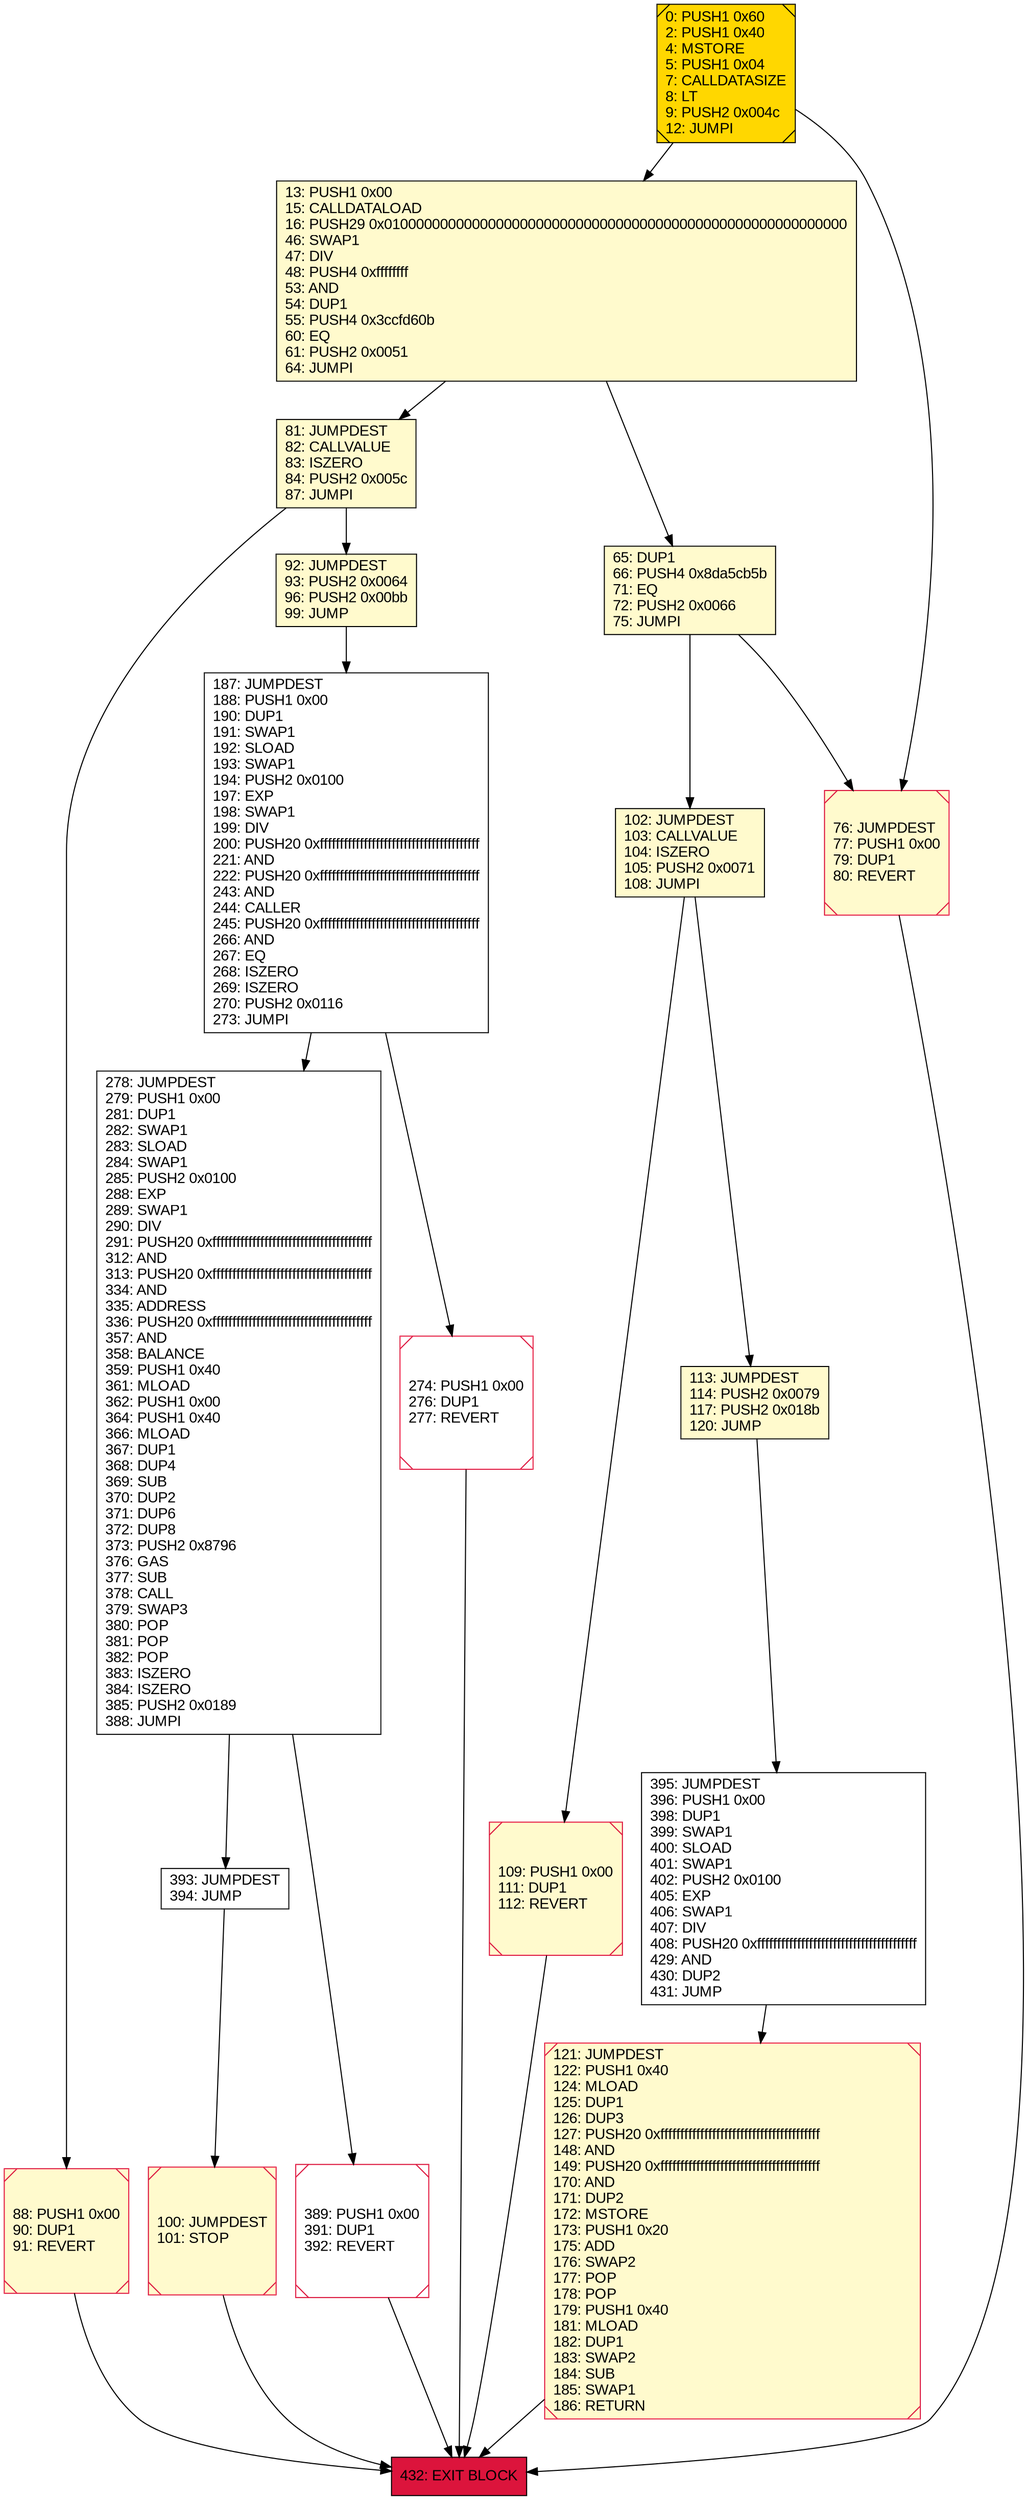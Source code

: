 digraph G {
bgcolor=transparent rankdir=UD;
node [shape=box style=filled color=black fillcolor=white fontname=arial fontcolor=black];
389 [label="389: PUSH1 0x00\l391: DUP1\l392: REVERT\l" shape=Msquare color=crimson ];
13 [label="13: PUSH1 0x00\l15: CALLDATALOAD\l16: PUSH29 0x0100000000000000000000000000000000000000000000000000000000\l46: SWAP1\l47: DIV\l48: PUSH4 0xffffffff\l53: AND\l54: DUP1\l55: PUSH4 0x3ccfd60b\l60: EQ\l61: PUSH2 0x0051\l64: JUMPI\l" fillcolor=lemonchiffon ];
0 [label="0: PUSH1 0x60\l2: PUSH1 0x40\l4: MSTORE\l5: PUSH1 0x04\l7: CALLDATASIZE\l8: LT\l9: PUSH2 0x004c\l12: JUMPI\l" fillcolor=lemonchiffon shape=Msquare fillcolor=gold ];
65 [label="65: DUP1\l66: PUSH4 0x8da5cb5b\l71: EQ\l72: PUSH2 0x0066\l75: JUMPI\l" fillcolor=lemonchiffon ];
187 [label="187: JUMPDEST\l188: PUSH1 0x00\l190: DUP1\l191: SWAP1\l192: SLOAD\l193: SWAP1\l194: PUSH2 0x0100\l197: EXP\l198: SWAP1\l199: DIV\l200: PUSH20 0xffffffffffffffffffffffffffffffffffffffff\l221: AND\l222: PUSH20 0xffffffffffffffffffffffffffffffffffffffff\l243: AND\l244: CALLER\l245: PUSH20 0xffffffffffffffffffffffffffffffffffffffff\l266: AND\l267: EQ\l268: ISZERO\l269: ISZERO\l270: PUSH2 0x0116\l273: JUMPI\l" ];
76 [label="76: JUMPDEST\l77: PUSH1 0x00\l79: DUP1\l80: REVERT\l" fillcolor=lemonchiffon shape=Msquare color=crimson ];
113 [label="113: JUMPDEST\l114: PUSH2 0x0079\l117: PUSH2 0x018b\l120: JUMP\l" fillcolor=lemonchiffon ];
121 [label="121: JUMPDEST\l122: PUSH1 0x40\l124: MLOAD\l125: DUP1\l126: DUP3\l127: PUSH20 0xffffffffffffffffffffffffffffffffffffffff\l148: AND\l149: PUSH20 0xffffffffffffffffffffffffffffffffffffffff\l170: AND\l171: DUP2\l172: MSTORE\l173: PUSH1 0x20\l175: ADD\l176: SWAP2\l177: POP\l178: POP\l179: PUSH1 0x40\l181: MLOAD\l182: DUP1\l183: SWAP2\l184: SUB\l185: SWAP1\l186: RETURN\l" fillcolor=lemonchiffon shape=Msquare color=crimson ];
109 [label="109: PUSH1 0x00\l111: DUP1\l112: REVERT\l" fillcolor=lemonchiffon shape=Msquare color=crimson ];
81 [label="81: JUMPDEST\l82: CALLVALUE\l83: ISZERO\l84: PUSH2 0x005c\l87: JUMPI\l" fillcolor=lemonchiffon ];
432 [label="432: EXIT BLOCK\l" fillcolor=crimson ];
100 [label="100: JUMPDEST\l101: STOP\l" fillcolor=lemonchiffon shape=Msquare color=crimson ];
92 [label="92: JUMPDEST\l93: PUSH2 0x0064\l96: PUSH2 0x00bb\l99: JUMP\l" fillcolor=lemonchiffon ];
102 [label="102: JUMPDEST\l103: CALLVALUE\l104: ISZERO\l105: PUSH2 0x0071\l108: JUMPI\l" fillcolor=lemonchiffon ];
274 [label="274: PUSH1 0x00\l276: DUP1\l277: REVERT\l" shape=Msquare color=crimson ];
278 [label="278: JUMPDEST\l279: PUSH1 0x00\l281: DUP1\l282: SWAP1\l283: SLOAD\l284: SWAP1\l285: PUSH2 0x0100\l288: EXP\l289: SWAP1\l290: DIV\l291: PUSH20 0xffffffffffffffffffffffffffffffffffffffff\l312: AND\l313: PUSH20 0xffffffffffffffffffffffffffffffffffffffff\l334: AND\l335: ADDRESS\l336: PUSH20 0xffffffffffffffffffffffffffffffffffffffff\l357: AND\l358: BALANCE\l359: PUSH1 0x40\l361: MLOAD\l362: PUSH1 0x00\l364: PUSH1 0x40\l366: MLOAD\l367: DUP1\l368: DUP4\l369: SUB\l370: DUP2\l371: DUP6\l372: DUP8\l373: PUSH2 0x8796\l376: GAS\l377: SUB\l378: CALL\l379: SWAP3\l380: POP\l381: POP\l382: POP\l383: ISZERO\l384: ISZERO\l385: PUSH2 0x0189\l388: JUMPI\l" ];
88 [label="88: PUSH1 0x00\l90: DUP1\l91: REVERT\l" fillcolor=lemonchiffon shape=Msquare color=crimson ];
395 [label="395: JUMPDEST\l396: PUSH1 0x00\l398: DUP1\l399: SWAP1\l400: SLOAD\l401: SWAP1\l402: PUSH2 0x0100\l405: EXP\l406: SWAP1\l407: DIV\l408: PUSH20 0xffffffffffffffffffffffffffffffffffffffff\l429: AND\l430: DUP2\l431: JUMP\l" ];
393 [label="393: JUMPDEST\l394: JUMP\l" ];
100 -> 432;
13 -> 65;
0 -> 13;
274 -> 432;
81 -> 88;
88 -> 432;
393 -> 100;
187 -> 278;
65 -> 102;
389 -> 432;
13 -> 81;
92 -> 187;
395 -> 121;
121 -> 432;
81 -> 92;
278 -> 393;
65 -> 76;
0 -> 76;
278 -> 389;
113 -> 395;
187 -> 274;
76 -> 432;
102 -> 113;
109 -> 432;
102 -> 109;
}